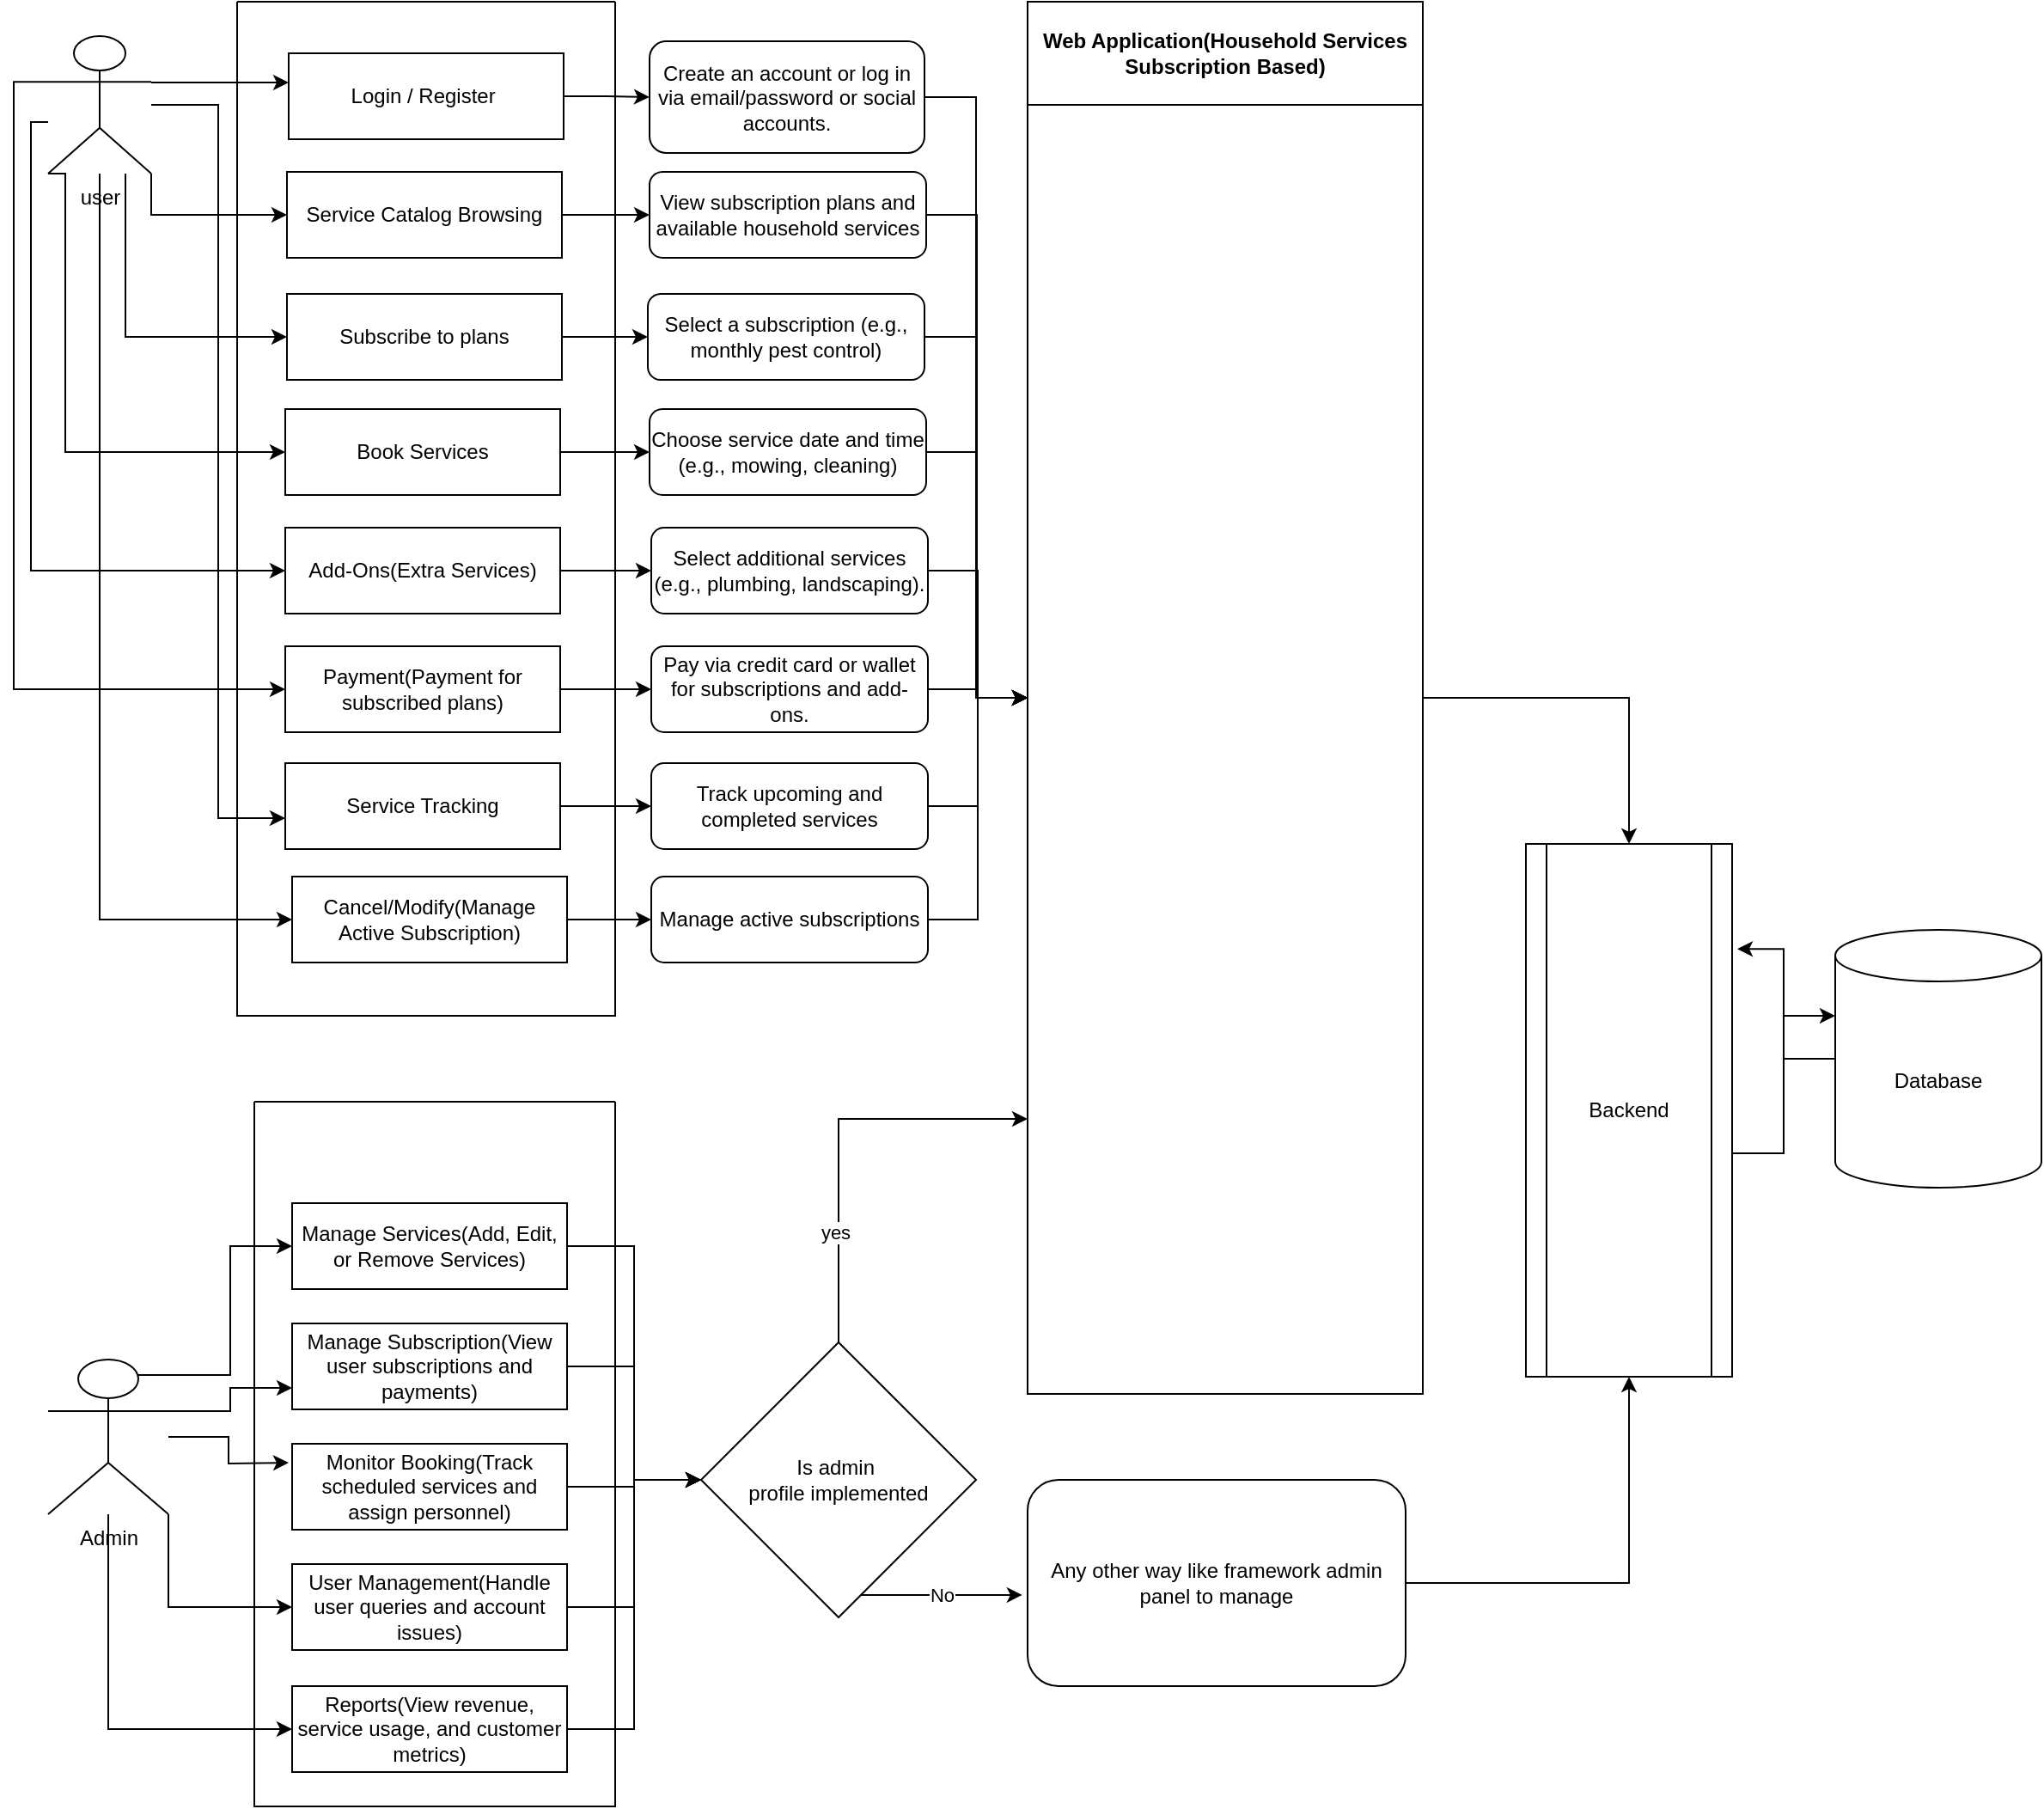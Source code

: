 <mxfile version="24.8.3">
  <diagram name="Page-1" id="GsEjQxH6cdCEABdbyHLn">
    <mxGraphModel dx="954" dy="580" grid="1" gridSize="10" guides="1" tooltips="1" connect="1" arrows="1" fold="1" page="1" pageScale="1" pageWidth="850" pageHeight="1100" math="0" shadow="0">
      <root>
        <mxCell id="0" />
        <mxCell id="1" parent="0" />
        <mxCell id="8cqARpIN2NVqbZxPlpHy-3" style="edgeStyle=orthogonalEdgeStyle;rounded=0;orthogonalLoop=1;jettySize=auto;html=1;" edge="1" parent="1">
          <mxGeometry relative="1" as="geometry">
            <mxPoint x="110" y="67" as="sourcePoint" />
            <mxPoint x="190" y="67" as="targetPoint" />
            <Array as="points">
              <mxPoint x="130" y="67" />
              <mxPoint x="130" y="67" />
            </Array>
          </mxGeometry>
        </mxCell>
        <mxCell id="8cqARpIN2NVqbZxPlpHy-13" style="edgeStyle=orthogonalEdgeStyle;rounded=0;orthogonalLoop=1;jettySize=auto;html=1;entryX=0;entryY=0.5;entryDx=0;entryDy=0;" edge="1" parent="1" source="8cqARpIN2NVqbZxPlpHy-1" target="8cqARpIN2NVqbZxPlpHy-11">
          <mxGeometry relative="1" as="geometry">
            <Array as="points">
              <mxPoint x="110" y="144" />
            </Array>
          </mxGeometry>
        </mxCell>
        <mxCell id="8cqARpIN2NVqbZxPlpHy-15" style="edgeStyle=orthogonalEdgeStyle;rounded=0;orthogonalLoop=1;jettySize=auto;html=1;entryX=0;entryY=0.5;entryDx=0;entryDy=0;" edge="1" parent="1" source="8cqARpIN2NVqbZxPlpHy-1" target="8cqARpIN2NVqbZxPlpHy-14">
          <mxGeometry relative="1" as="geometry">
            <Array as="points">
              <mxPoint x="95" y="215" />
            </Array>
          </mxGeometry>
        </mxCell>
        <mxCell id="8cqARpIN2NVqbZxPlpHy-19" style="edgeStyle=orthogonalEdgeStyle;rounded=0;orthogonalLoop=1;jettySize=auto;html=1;exitX=0;exitY=1;exitDx=0;exitDy=0;exitPerimeter=0;entryX=0;entryY=0.5;entryDx=0;entryDy=0;" edge="1" parent="1" source="8cqARpIN2NVqbZxPlpHy-1" target="8cqARpIN2NVqbZxPlpHy-17">
          <mxGeometry relative="1" as="geometry">
            <Array as="points">
              <mxPoint x="60" y="120" />
              <mxPoint x="60" y="282" />
            </Array>
          </mxGeometry>
        </mxCell>
        <mxCell id="8cqARpIN2NVqbZxPlpHy-21" style="edgeStyle=orthogonalEdgeStyle;rounded=0;orthogonalLoop=1;jettySize=auto;html=1;entryX=0;entryY=0.5;entryDx=0;entryDy=0;" edge="1" parent="1" source="8cqARpIN2NVqbZxPlpHy-1" target="8cqARpIN2NVqbZxPlpHy-20">
          <mxGeometry relative="1" as="geometry">
            <Array as="points">
              <mxPoint x="40" y="90" />
              <mxPoint x="40" y="351" />
            </Array>
          </mxGeometry>
        </mxCell>
        <mxCell id="8cqARpIN2NVqbZxPlpHy-24" style="edgeStyle=orthogonalEdgeStyle;rounded=0;orthogonalLoop=1;jettySize=auto;html=1;exitX=0;exitY=0.333;exitDx=0;exitDy=0;exitPerimeter=0;entryX=0;entryY=0.5;entryDx=0;entryDy=0;" edge="1" parent="1" source="8cqARpIN2NVqbZxPlpHy-1" target="8cqARpIN2NVqbZxPlpHy-23">
          <mxGeometry relative="1" as="geometry" />
        </mxCell>
        <mxCell id="8cqARpIN2NVqbZxPlpHy-30" style="edgeStyle=orthogonalEdgeStyle;rounded=0;orthogonalLoop=1;jettySize=auto;html=1;entryX=0;entryY=0.5;entryDx=0;entryDy=0;" edge="1" parent="1" source="8cqARpIN2NVqbZxPlpHy-1" target="8cqARpIN2NVqbZxPlpHy-29">
          <mxGeometry relative="1" as="geometry">
            <Array as="points">
              <mxPoint x="80" y="554" />
            </Array>
          </mxGeometry>
        </mxCell>
        <mxCell id="8cqARpIN2NVqbZxPlpHy-1" value="user" style="shape=umlActor;verticalLabelPosition=bottom;verticalAlign=top;html=1;outlineConnect=0;" vertex="1" parent="1">
          <mxGeometry x="50" y="40" width="60" height="80" as="geometry" />
        </mxCell>
        <mxCell id="8cqARpIN2NVqbZxPlpHy-42" style="edgeStyle=orthogonalEdgeStyle;rounded=0;orthogonalLoop=1;jettySize=auto;html=1;entryX=0;entryY=0.5;entryDx=0;entryDy=0;" edge="1" parent="1" source="8cqARpIN2NVqbZxPlpHy-2" target="8cqARpIN2NVqbZxPlpHy-41">
          <mxGeometry relative="1" as="geometry" />
        </mxCell>
        <mxCell id="8cqARpIN2NVqbZxPlpHy-2" value="Login / Register&amp;nbsp;" style="rounded=0;whiteSpace=wrap;html=1;" vertex="1" parent="1">
          <mxGeometry x="190" y="50" width="160" height="50" as="geometry" />
        </mxCell>
        <mxCell id="8cqARpIN2NVqbZxPlpHy-73" style="edgeStyle=orthogonalEdgeStyle;rounded=0;orthogonalLoop=1;jettySize=auto;html=1;exitX=0.75;exitY=0.1;exitDx=0;exitDy=0;exitPerimeter=0;entryX=0;entryY=0.5;entryDx=0;entryDy=0;" edge="1" parent="1" source="8cqARpIN2NVqbZxPlpHy-7" target="8cqARpIN2NVqbZxPlpHy-36">
          <mxGeometry relative="1" as="geometry" />
        </mxCell>
        <mxCell id="8cqARpIN2NVqbZxPlpHy-74" style="edgeStyle=orthogonalEdgeStyle;rounded=0;orthogonalLoop=1;jettySize=auto;html=1;exitX=1;exitY=0.333;exitDx=0;exitDy=0;exitPerimeter=0;entryX=0;entryY=0.75;entryDx=0;entryDy=0;" edge="1" parent="1" source="8cqARpIN2NVqbZxPlpHy-7" target="8cqARpIN2NVqbZxPlpHy-37">
          <mxGeometry relative="1" as="geometry" />
        </mxCell>
        <mxCell id="8cqARpIN2NVqbZxPlpHy-75" style="edgeStyle=orthogonalEdgeStyle;rounded=0;orthogonalLoop=1;jettySize=auto;html=1;" edge="1" parent="1" source="8cqARpIN2NVqbZxPlpHy-7">
          <mxGeometry relative="1" as="geometry">
            <mxPoint x="190" y="870" as="targetPoint" />
          </mxGeometry>
        </mxCell>
        <mxCell id="8cqARpIN2NVqbZxPlpHy-76" style="edgeStyle=orthogonalEdgeStyle;rounded=0;orthogonalLoop=1;jettySize=auto;html=1;entryX=0;entryY=0.5;entryDx=0;entryDy=0;" edge="1" parent="1" source="8cqARpIN2NVqbZxPlpHy-7" target="8cqARpIN2NVqbZxPlpHy-39">
          <mxGeometry relative="1" as="geometry">
            <Array as="points">
              <mxPoint x="120" y="954" />
            </Array>
          </mxGeometry>
        </mxCell>
        <mxCell id="8cqARpIN2NVqbZxPlpHy-77" style="edgeStyle=orthogonalEdgeStyle;rounded=0;orthogonalLoop=1;jettySize=auto;html=1;entryX=0;entryY=0.5;entryDx=0;entryDy=0;" edge="1" parent="1" source="8cqARpIN2NVqbZxPlpHy-7" target="8cqARpIN2NVqbZxPlpHy-40">
          <mxGeometry relative="1" as="geometry">
            <Array as="points">
              <mxPoint x="85" y="1025" />
            </Array>
          </mxGeometry>
        </mxCell>
        <mxCell id="8cqARpIN2NVqbZxPlpHy-7" value="Admin" style="shape=umlActor;verticalLabelPosition=bottom;verticalAlign=top;html=1;outlineConnect=0;" vertex="1" parent="1">
          <mxGeometry x="50" y="810" width="70" height="90" as="geometry" />
        </mxCell>
        <mxCell id="8cqARpIN2NVqbZxPlpHy-45" style="edgeStyle=orthogonalEdgeStyle;rounded=0;orthogonalLoop=1;jettySize=auto;html=1;" edge="1" parent="1" source="8cqARpIN2NVqbZxPlpHy-11" target="8cqARpIN2NVqbZxPlpHy-43">
          <mxGeometry relative="1" as="geometry" />
        </mxCell>
        <mxCell id="8cqARpIN2NVqbZxPlpHy-11" value="Service Catalog Browsing" style="rounded=0;whiteSpace=wrap;html=1;" vertex="1" parent="1">
          <mxGeometry x="189" y="119" width="160" height="50" as="geometry" />
        </mxCell>
        <mxCell id="8cqARpIN2NVqbZxPlpHy-49" style="edgeStyle=orthogonalEdgeStyle;rounded=0;orthogonalLoop=1;jettySize=auto;html=1;entryX=0;entryY=0.5;entryDx=0;entryDy=0;" edge="1" parent="1" source="8cqARpIN2NVqbZxPlpHy-14" target="8cqARpIN2NVqbZxPlpHy-46">
          <mxGeometry relative="1" as="geometry" />
        </mxCell>
        <mxCell id="8cqARpIN2NVqbZxPlpHy-14" value="Subscribe to plans" style="rounded=0;whiteSpace=wrap;html=1;" vertex="1" parent="1">
          <mxGeometry x="189" y="190" width="160" height="50" as="geometry" />
        </mxCell>
        <mxCell id="8cqARpIN2NVqbZxPlpHy-51" style="edgeStyle=orthogonalEdgeStyle;rounded=0;orthogonalLoop=1;jettySize=auto;html=1;entryX=0;entryY=0.5;entryDx=0;entryDy=0;" edge="1" parent="1" source="8cqARpIN2NVqbZxPlpHy-17" target="8cqARpIN2NVqbZxPlpHy-50">
          <mxGeometry relative="1" as="geometry" />
        </mxCell>
        <mxCell id="8cqARpIN2NVqbZxPlpHy-17" value="Book Services" style="rounded=0;whiteSpace=wrap;html=1;" vertex="1" parent="1">
          <mxGeometry x="188" y="257" width="160" height="50" as="geometry" />
        </mxCell>
        <mxCell id="8cqARpIN2NVqbZxPlpHy-54" style="edgeStyle=orthogonalEdgeStyle;rounded=0;orthogonalLoop=1;jettySize=auto;html=1;entryX=0;entryY=0.5;entryDx=0;entryDy=0;" edge="1" parent="1" source="8cqARpIN2NVqbZxPlpHy-20" target="8cqARpIN2NVqbZxPlpHy-52">
          <mxGeometry relative="1" as="geometry" />
        </mxCell>
        <mxCell id="8cqARpIN2NVqbZxPlpHy-20" value="Add-Ons(Extra Services)" style="rounded=0;whiteSpace=wrap;html=1;" vertex="1" parent="1">
          <mxGeometry x="188" y="326" width="160" height="50" as="geometry" />
        </mxCell>
        <mxCell id="8cqARpIN2NVqbZxPlpHy-57" style="edgeStyle=orthogonalEdgeStyle;rounded=0;orthogonalLoop=1;jettySize=auto;html=1;entryX=0;entryY=0.5;entryDx=0;entryDy=0;" edge="1" parent="1" source="8cqARpIN2NVqbZxPlpHy-23" target="8cqARpIN2NVqbZxPlpHy-55">
          <mxGeometry relative="1" as="geometry" />
        </mxCell>
        <mxCell id="8cqARpIN2NVqbZxPlpHy-23" value="Payment(Payment for subscribed plans)" style="rounded=0;whiteSpace=wrap;html=1;" vertex="1" parent="1">
          <mxGeometry x="188" y="395" width="160" height="50" as="geometry" />
        </mxCell>
        <mxCell id="8cqARpIN2NVqbZxPlpHy-60" style="edgeStyle=orthogonalEdgeStyle;rounded=0;orthogonalLoop=1;jettySize=auto;html=1;entryX=0;entryY=0.5;entryDx=0;entryDy=0;" edge="1" parent="1" source="8cqARpIN2NVqbZxPlpHy-27" target="8cqARpIN2NVqbZxPlpHy-58">
          <mxGeometry relative="1" as="geometry" />
        </mxCell>
        <mxCell id="8cqARpIN2NVqbZxPlpHy-27" value="Service Tracking" style="rounded=0;whiteSpace=wrap;html=1;" vertex="1" parent="1">
          <mxGeometry x="188" y="463" width="160" height="50" as="geometry" />
        </mxCell>
        <mxCell id="8cqARpIN2NVqbZxPlpHy-28" style="edgeStyle=orthogonalEdgeStyle;rounded=0;orthogonalLoop=1;jettySize=auto;html=1;entryX=0;entryY=0.64;entryDx=0;entryDy=0;entryPerimeter=0;" edge="1" parent="1" source="8cqARpIN2NVqbZxPlpHy-1" target="8cqARpIN2NVqbZxPlpHy-27">
          <mxGeometry relative="1" as="geometry" />
        </mxCell>
        <mxCell id="8cqARpIN2NVqbZxPlpHy-63" style="edgeStyle=orthogonalEdgeStyle;rounded=0;orthogonalLoop=1;jettySize=auto;html=1;entryX=0;entryY=0.5;entryDx=0;entryDy=0;" edge="1" parent="1" source="8cqARpIN2NVqbZxPlpHy-29" target="8cqARpIN2NVqbZxPlpHy-61">
          <mxGeometry relative="1" as="geometry" />
        </mxCell>
        <mxCell id="8cqARpIN2NVqbZxPlpHy-29" value="Cancel/Modify(Manage Active Subscription)" style="rounded=0;whiteSpace=wrap;html=1;" vertex="1" parent="1">
          <mxGeometry x="192" y="529" width="160" height="50" as="geometry" />
        </mxCell>
        <mxCell id="8cqARpIN2NVqbZxPlpHy-35" value="" style="swimlane;startSize=0;" vertex="1" parent="1">
          <mxGeometry x="160" y="20" width="220" height="590" as="geometry" />
        </mxCell>
        <mxCell id="8cqARpIN2NVqbZxPlpHy-88" style="edgeStyle=orthogonalEdgeStyle;rounded=0;orthogonalLoop=1;jettySize=auto;html=1;entryX=0;entryY=0.5;entryDx=0;entryDy=0;" edge="1" parent="1" source="8cqARpIN2NVqbZxPlpHy-36" target="8cqARpIN2NVqbZxPlpHy-85">
          <mxGeometry relative="1" as="geometry" />
        </mxCell>
        <mxCell id="8cqARpIN2NVqbZxPlpHy-36" value="Manage Services(Add, Edit, or Remove Services)" style="rounded=0;whiteSpace=wrap;html=1;" vertex="1" parent="1">
          <mxGeometry x="192" y="719" width="160" height="50" as="geometry" />
        </mxCell>
        <mxCell id="8cqARpIN2NVqbZxPlpHy-89" style="edgeStyle=orthogonalEdgeStyle;rounded=0;orthogonalLoop=1;jettySize=auto;html=1;entryX=0;entryY=0.5;entryDx=0;entryDy=0;" edge="1" parent="1" source="8cqARpIN2NVqbZxPlpHy-37" target="8cqARpIN2NVqbZxPlpHy-85">
          <mxGeometry relative="1" as="geometry" />
        </mxCell>
        <mxCell id="8cqARpIN2NVqbZxPlpHy-37" value="Manage Subscription(View user subscriptions and payments)" style="rounded=0;whiteSpace=wrap;html=1;" vertex="1" parent="1">
          <mxGeometry x="192" y="789" width="160" height="50" as="geometry" />
        </mxCell>
        <mxCell id="8cqARpIN2NVqbZxPlpHy-92" style="edgeStyle=orthogonalEdgeStyle;rounded=0;orthogonalLoop=1;jettySize=auto;html=1;entryX=0;entryY=0.5;entryDx=0;entryDy=0;" edge="1" parent="1" source="8cqARpIN2NVqbZxPlpHy-38" target="8cqARpIN2NVqbZxPlpHy-85">
          <mxGeometry relative="1" as="geometry" />
        </mxCell>
        <mxCell id="8cqARpIN2NVqbZxPlpHy-38" value="Monitor Booking(Track scheduled services and assign personnel)" style="rounded=0;whiteSpace=wrap;html=1;" vertex="1" parent="1">
          <mxGeometry x="192" y="859" width="160" height="50" as="geometry" />
        </mxCell>
        <mxCell id="8cqARpIN2NVqbZxPlpHy-93" style="edgeStyle=orthogonalEdgeStyle;rounded=0;orthogonalLoop=1;jettySize=auto;html=1;entryX=0;entryY=0.5;entryDx=0;entryDy=0;" edge="1" parent="1" source="8cqARpIN2NVqbZxPlpHy-39" target="8cqARpIN2NVqbZxPlpHy-85">
          <mxGeometry relative="1" as="geometry" />
        </mxCell>
        <mxCell id="8cqARpIN2NVqbZxPlpHy-39" value="User Management(Handle user queries and account issues)" style="rounded=0;whiteSpace=wrap;html=1;" vertex="1" parent="1">
          <mxGeometry x="192" y="929" width="160" height="50" as="geometry" />
        </mxCell>
        <mxCell id="8cqARpIN2NVqbZxPlpHy-94" style="edgeStyle=orthogonalEdgeStyle;rounded=0;orthogonalLoop=1;jettySize=auto;html=1;entryX=0;entryY=0.5;entryDx=0;entryDy=0;" edge="1" parent="1" source="8cqARpIN2NVqbZxPlpHy-40" target="8cqARpIN2NVqbZxPlpHy-85">
          <mxGeometry relative="1" as="geometry" />
        </mxCell>
        <mxCell id="8cqARpIN2NVqbZxPlpHy-40" value="Reports(View revenue, service usage, and customer metrics)" style="rounded=0;whiteSpace=wrap;html=1;" vertex="1" parent="1">
          <mxGeometry x="192" y="1000" width="160" height="50" as="geometry" />
        </mxCell>
        <mxCell id="8cqARpIN2NVqbZxPlpHy-65" style="edgeStyle=orthogonalEdgeStyle;rounded=0;orthogonalLoop=1;jettySize=auto;html=1;entryX=0;entryY=0.5;entryDx=0;entryDy=0;" edge="1" parent="1" source="8cqARpIN2NVqbZxPlpHy-41" target="8cqARpIN2NVqbZxPlpHy-64">
          <mxGeometry relative="1" as="geometry" />
        </mxCell>
        <mxCell id="8cqARpIN2NVqbZxPlpHy-41" value="Create an account or log in via email/password or social accounts." style="rounded=1;whiteSpace=wrap;html=1;" vertex="1" parent="1">
          <mxGeometry x="400" y="43" width="160" height="65" as="geometry" />
        </mxCell>
        <mxCell id="8cqARpIN2NVqbZxPlpHy-66" style="edgeStyle=orthogonalEdgeStyle;rounded=0;orthogonalLoop=1;jettySize=auto;html=1;entryX=0;entryY=0.5;entryDx=0;entryDy=0;" edge="1" parent="1" source="8cqARpIN2NVqbZxPlpHy-43" target="8cqARpIN2NVqbZxPlpHy-64">
          <mxGeometry relative="1" as="geometry" />
        </mxCell>
        <mxCell id="8cqARpIN2NVqbZxPlpHy-43" value="View subscription plans and available household services" style="rounded=1;whiteSpace=wrap;html=1;" vertex="1" parent="1">
          <mxGeometry x="400" y="119" width="161" height="50" as="geometry" />
        </mxCell>
        <mxCell id="8cqARpIN2NVqbZxPlpHy-67" style="edgeStyle=orthogonalEdgeStyle;rounded=0;orthogonalLoop=1;jettySize=auto;html=1;entryX=0;entryY=0.5;entryDx=0;entryDy=0;" edge="1" parent="1" source="8cqARpIN2NVqbZxPlpHy-46" target="8cqARpIN2NVqbZxPlpHy-64">
          <mxGeometry relative="1" as="geometry" />
        </mxCell>
        <mxCell id="8cqARpIN2NVqbZxPlpHy-46" value="Select a subscription (e.g., monthly pest control)" style="rounded=1;whiteSpace=wrap;html=1;" vertex="1" parent="1">
          <mxGeometry x="399" y="190" width="161" height="50" as="geometry" />
        </mxCell>
        <mxCell id="8cqARpIN2NVqbZxPlpHy-68" style="edgeStyle=orthogonalEdgeStyle;rounded=0;orthogonalLoop=1;jettySize=auto;html=1;entryX=0;entryY=0.5;entryDx=0;entryDy=0;" edge="1" parent="1" source="8cqARpIN2NVqbZxPlpHy-50" target="8cqARpIN2NVqbZxPlpHy-64">
          <mxGeometry relative="1" as="geometry" />
        </mxCell>
        <mxCell id="8cqARpIN2NVqbZxPlpHy-50" value="Choose service date and time (e.g., mowing, cleaning)" style="rounded=1;whiteSpace=wrap;html=1;" vertex="1" parent="1">
          <mxGeometry x="400" y="257" width="161" height="50" as="geometry" />
        </mxCell>
        <mxCell id="8cqARpIN2NVqbZxPlpHy-69" style="edgeStyle=orthogonalEdgeStyle;rounded=0;orthogonalLoop=1;jettySize=auto;html=1;entryX=0;entryY=0.5;entryDx=0;entryDy=0;" edge="1" parent="1" source="8cqARpIN2NVqbZxPlpHy-52" target="8cqARpIN2NVqbZxPlpHy-64">
          <mxGeometry relative="1" as="geometry" />
        </mxCell>
        <mxCell id="8cqARpIN2NVqbZxPlpHy-52" value="Select additional services (e.g., plumbing, landscaping)." style="rounded=1;whiteSpace=wrap;html=1;" vertex="1" parent="1">
          <mxGeometry x="401" y="326" width="161" height="50" as="geometry" />
        </mxCell>
        <mxCell id="8cqARpIN2NVqbZxPlpHy-70" style="edgeStyle=orthogonalEdgeStyle;rounded=0;orthogonalLoop=1;jettySize=auto;html=1;entryX=0;entryY=0.5;entryDx=0;entryDy=0;" edge="1" parent="1" source="8cqARpIN2NVqbZxPlpHy-55" target="8cqARpIN2NVqbZxPlpHy-64">
          <mxGeometry relative="1" as="geometry" />
        </mxCell>
        <mxCell id="8cqARpIN2NVqbZxPlpHy-55" value="Pay via credit card or wallet for subscriptions and add-ons." style="rounded=1;whiteSpace=wrap;html=1;" vertex="1" parent="1">
          <mxGeometry x="401" y="395" width="161" height="50" as="geometry" />
        </mxCell>
        <mxCell id="8cqARpIN2NVqbZxPlpHy-71" style="edgeStyle=orthogonalEdgeStyle;rounded=0;orthogonalLoop=1;jettySize=auto;html=1;entryX=0;entryY=0.5;entryDx=0;entryDy=0;" edge="1" parent="1" source="8cqARpIN2NVqbZxPlpHy-58" target="8cqARpIN2NVqbZxPlpHy-64">
          <mxGeometry relative="1" as="geometry" />
        </mxCell>
        <mxCell id="8cqARpIN2NVqbZxPlpHy-58" value="Track upcoming and completed services" style="rounded=1;whiteSpace=wrap;html=1;" vertex="1" parent="1">
          <mxGeometry x="401" y="463" width="161" height="50" as="geometry" />
        </mxCell>
        <mxCell id="8cqARpIN2NVqbZxPlpHy-72" style="edgeStyle=orthogonalEdgeStyle;rounded=0;orthogonalLoop=1;jettySize=auto;html=1;entryX=0;entryY=0.5;entryDx=0;entryDy=0;" edge="1" parent="1" source="8cqARpIN2NVqbZxPlpHy-61" target="8cqARpIN2NVqbZxPlpHy-64">
          <mxGeometry relative="1" as="geometry" />
        </mxCell>
        <mxCell id="8cqARpIN2NVqbZxPlpHy-61" value="Manage active subscriptions" style="rounded=1;whiteSpace=wrap;html=1;" vertex="1" parent="1">
          <mxGeometry x="401" y="529" width="161" height="50" as="geometry" />
        </mxCell>
        <mxCell id="8cqARpIN2NVqbZxPlpHy-95" style="edgeStyle=orthogonalEdgeStyle;rounded=0;orthogonalLoop=1;jettySize=auto;html=1;entryX=0.5;entryY=0;entryDx=0;entryDy=0;" edge="1" parent="1" source="8cqARpIN2NVqbZxPlpHy-64" target="8cqARpIN2NVqbZxPlpHy-80">
          <mxGeometry relative="1" as="geometry" />
        </mxCell>
        <mxCell id="8cqARpIN2NVqbZxPlpHy-64" value="Web Application(Household Services Subscription Based)" style="swimlane;whiteSpace=wrap;html=1;startSize=60;" vertex="1" parent="1">
          <mxGeometry x="620" y="20" width="230" height="810" as="geometry" />
        </mxCell>
        <mxCell id="8cqARpIN2NVqbZxPlpHy-78" value="" style="swimlane;startSize=0;" vertex="1" parent="1">
          <mxGeometry x="170" y="660" width="210" height="410" as="geometry" />
        </mxCell>
        <mxCell id="8cqARpIN2NVqbZxPlpHy-79" value="Database" style="shape=cylinder3;whiteSpace=wrap;html=1;boundedLbl=1;backgroundOutline=1;size=15;" vertex="1" parent="1">
          <mxGeometry x="1090" y="560" width="120" height="150" as="geometry" />
        </mxCell>
        <mxCell id="8cqARpIN2NVqbZxPlpHy-80" value="Backend" style="shape=process;whiteSpace=wrap;html=1;backgroundOutline=1;" vertex="1" parent="1">
          <mxGeometry x="910" y="510" width="120" height="310" as="geometry" />
        </mxCell>
        <mxCell id="8cqARpIN2NVqbZxPlpHy-81" style="edgeStyle=orthogonalEdgeStyle;rounded=0;orthogonalLoop=1;jettySize=auto;html=1;entryX=0;entryY=0;entryDx=0;entryDy=50;entryPerimeter=0;" edge="1" parent="1" source="8cqARpIN2NVqbZxPlpHy-80" target="8cqARpIN2NVqbZxPlpHy-79">
          <mxGeometry relative="1" as="geometry">
            <Array as="points">
              <mxPoint x="1060" y="690" />
              <mxPoint x="1060" y="610" />
            </Array>
          </mxGeometry>
        </mxCell>
        <mxCell id="8cqARpIN2NVqbZxPlpHy-83" style="edgeStyle=orthogonalEdgeStyle;rounded=0;orthogonalLoop=1;jettySize=auto;html=1;entryX=1.025;entryY=0.197;entryDx=0;entryDy=0;entryPerimeter=0;" edge="1" parent="1" source="8cqARpIN2NVqbZxPlpHy-79" target="8cqARpIN2NVqbZxPlpHy-80">
          <mxGeometry relative="1" as="geometry" />
        </mxCell>
        <mxCell id="8cqARpIN2NVqbZxPlpHy-86" style="edgeStyle=orthogonalEdgeStyle;rounded=0;orthogonalLoop=1;jettySize=auto;html=1;" edge="1" parent="1" source="8cqARpIN2NVqbZxPlpHy-85">
          <mxGeometry relative="1" as="geometry">
            <mxPoint x="620" y="670" as="targetPoint" />
            <Array as="points">
              <mxPoint x="510" y="670" />
            </Array>
          </mxGeometry>
        </mxCell>
        <mxCell id="8cqARpIN2NVqbZxPlpHy-87" value="yes" style="edgeLabel;html=1;align=center;verticalAlign=middle;resizable=0;points=[];" vertex="1" connectable="0" parent="8cqARpIN2NVqbZxPlpHy-86">
          <mxGeometry x="-0.467" y="2" relative="1" as="geometry">
            <mxPoint as="offset" />
          </mxGeometry>
        </mxCell>
        <mxCell id="8cqARpIN2NVqbZxPlpHy-85" value="Is admin&amp;nbsp;&lt;div&gt;profile implemented&lt;/div&gt;" style="rhombus;whiteSpace=wrap;html=1;" vertex="1" parent="1">
          <mxGeometry x="430" y="800" width="160" height="160" as="geometry" />
        </mxCell>
        <mxCell id="8cqARpIN2NVqbZxPlpHy-97" style="edgeStyle=orthogonalEdgeStyle;rounded=0;orthogonalLoop=1;jettySize=auto;html=1;entryX=0.5;entryY=1;entryDx=0;entryDy=0;" edge="1" parent="1" source="8cqARpIN2NVqbZxPlpHy-96" target="8cqARpIN2NVqbZxPlpHy-80">
          <mxGeometry relative="1" as="geometry" />
        </mxCell>
        <mxCell id="8cqARpIN2NVqbZxPlpHy-96" value="Any other way like framework admin panel to manage" style="rounded=1;whiteSpace=wrap;html=1;" vertex="1" parent="1">
          <mxGeometry x="620" y="880" width="220" height="120" as="geometry" />
        </mxCell>
        <mxCell id="8cqARpIN2NVqbZxPlpHy-98" style="edgeStyle=orthogonalEdgeStyle;rounded=0;orthogonalLoop=1;jettySize=auto;html=1;entryX=-0.014;entryY=0.558;entryDx=0;entryDy=0;entryPerimeter=0;" edge="1" parent="1" source="8cqARpIN2NVqbZxPlpHy-85" target="8cqARpIN2NVqbZxPlpHy-96">
          <mxGeometry relative="1" as="geometry">
            <Array as="points">
              <mxPoint x="570" y="947" />
              <mxPoint x="570" y="947" />
            </Array>
          </mxGeometry>
        </mxCell>
        <mxCell id="8cqARpIN2NVqbZxPlpHy-99" value="No" style="edgeLabel;html=1;align=center;verticalAlign=middle;resizable=0;points=[];" vertex="1" connectable="0" parent="8cqARpIN2NVqbZxPlpHy-98">
          <mxGeometry x="0.0" relative="1" as="geometry">
            <mxPoint as="offset" />
          </mxGeometry>
        </mxCell>
      </root>
    </mxGraphModel>
  </diagram>
</mxfile>
